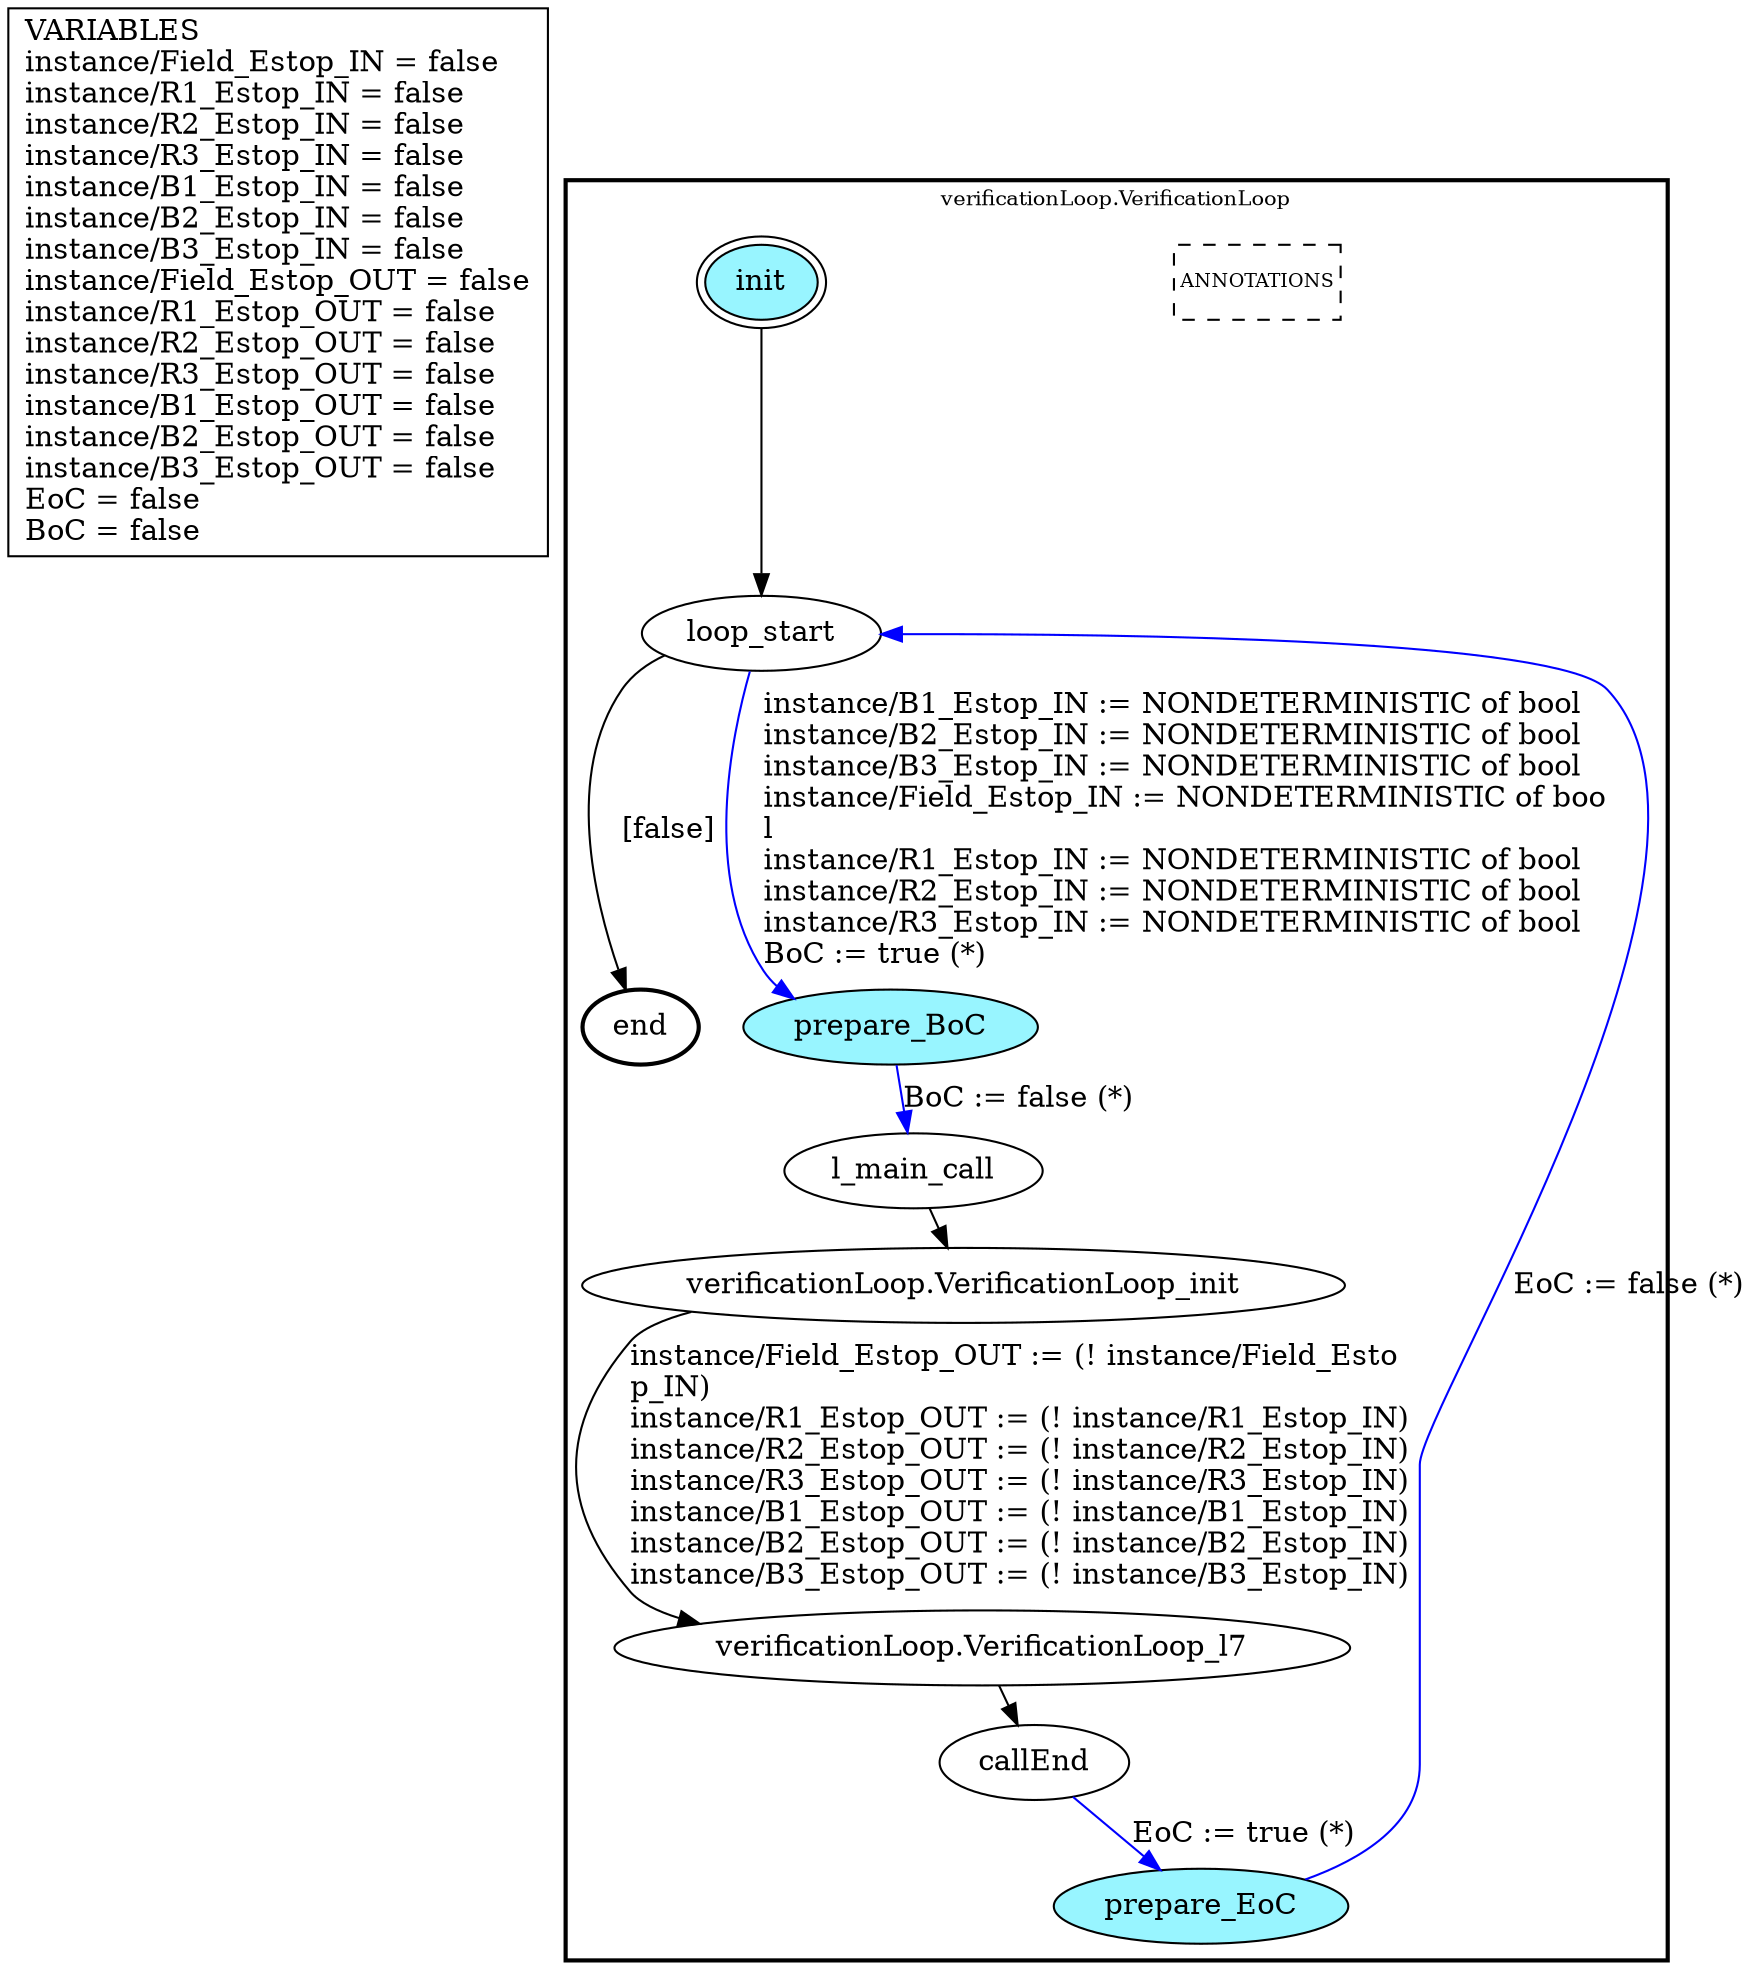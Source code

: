 digraph G {
	vars_declaration_pseudonode_network [
		label="VARIABLES\linstance/Field_Estop_IN = false\linstance/R1_Estop_IN = false\linstance/R2_Estop_IN = false\linstance/R3_Estop_IN = false\linstance/B1_Estop_IN = false\linstance/B2_Estop_IN = false\linstance/B3_Estop_IN = false\linstance/Field_Estop_OUT = false\linstance/R1_Estop_OUT = false\linstance/R2_Estop_OUT = false\linstance/R3_Estop_OUT = false\linstance/B1_Estop_OUT = false\linstance/B2_Estop_OUT = false\linstance/B3_Estop_OUT = false\lEoC = false\lBoC = false\l",
		fillcolor="lightgray", shape="rectangle"];
	subgraph clusterverificationLoop_VerificationLoop {
		node [style="filled"];
		style=bold;
		color="black";
		fontsize=10;
		ranksep=0.4;
		
		label="verificationLoop.VerificationLoop";
		
		annotations_pseudonode_verificationLoop_VerificationLoop [
			label="ANNOTATIONS",
			fontsize=9, margin="0.04,0.04", fillcolor="white", shape="rectangle", style="dashed"];
		
		init_verificationLoop_VerificationLoop [label="init", color="black", fillcolor="cadetblue1", peripheries=2, shape="ellipse"];
		end_verificationLoop_VerificationLoop [label="end", color="black", fillcolor="cadetblue1", style=bold, shape="ellipse"];
		loop_start_verificationLoop_VerificationLoop [label="loop_start", color="black", fillcolor="white", shape="ellipse"];
		prepare_BoC_verificationLoop_VerificationLoop [label="prepare_BoC", color="black", fillcolor="cadetblue1", shape="ellipse"];
		l_main_call_verificationLoop_VerificationLoop [label="l_main_call", color="black", fillcolor="white", shape="ellipse"];
		callEnd_verificationLoop_VerificationLoop [label="callEnd", color="black", fillcolor="white", shape="ellipse"];
		prepare_EoC_verificationLoop_VerificationLoop [label="prepare_EoC", color="black", fillcolor="cadetblue1", shape="ellipse"];
		verificationLoop_VerificationLoop_init_verificationLoop_VerificationLoop [label="verificationLoop.VerificationLoop_init", color="black", fillcolor="white", shape="ellipse"];
		verificationLoop_VerificationLoop_l7_verificationLoop_VerificationLoop [label="verificationLoop.VerificationLoop_l7", color="black", fillcolor="white", shape="ellipse"];
		init_verificationLoop_VerificationLoop -> loop_start_verificationLoop_VerificationLoop [color="black", label=""];
		loop_start_verificationLoop_VerificationLoop -> prepare_BoC_verificationLoop_VerificationLoop [color="blue", label="instance/B1_Estop_IN := NONDETERMINISTIC of bool\linstance/B2_Estop_IN := NONDETERMINISTIC of bool\linstance/B3_Estop_IN := NONDETERMINISTIC of bool\linstance/Field_Estop_IN := NONDETERMINISTIC of boo\ll\linstance/R1_Estop_IN := NONDETERMINISTIC of bool\linstance/R2_Estop_IN := NONDETERMINISTIC of bool\linstance/R3_Estop_IN := NONDETERMINISTIC of bool\lBoC := true (*)\l"];
		prepare_BoC_verificationLoop_VerificationLoop -> l_main_call_verificationLoop_VerificationLoop [color="blue", label="BoC := false (*)"];
		callEnd_verificationLoop_VerificationLoop -> prepare_EoC_verificationLoop_VerificationLoop [color="blue", label="EoC := true (*)"];
		prepare_EoC_verificationLoop_VerificationLoop -> loop_start_verificationLoop_VerificationLoop [color="blue", label="EoC := false (*)"];
		loop_start_verificationLoop_VerificationLoop -> end_verificationLoop_VerificationLoop [color="black", label="[false]"];
		verificationLoop_VerificationLoop_init_verificationLoop_VerificationLoop -> verificationLoop_VerificationLoop_l7_verificationLoop_VerificationLoop [color="black", label="instance/Field_Estop_OUT := (! instance/Field_Esto\lp_IN)\linstance/R1_Estop_OUT := (! instance/R1_Estop_IN)\linstance/R2_Estop_OUT := (! instance/R2_Estop_IN)\linstance/R3_Estop_OUT := (! instance/R3_Estop_IN)\linstance/B1_Estop_OUT := (! instance/B1_Estop_IN)\linstance/B2_Estop_OUT := (! instance/B2_Estop_IN)\linstance/B3_Estop_OUT := (! instance/B3_Estop_IN)\l"];
		l_main_call_verificationLoop_VerificationLoop -> verificationLoop_VerificationLoop_init_verificationLoop_VerificationLoop [color="black", label=""];
		verificationLoop_VerificationLoop_l7_verificationLoop_VerificationLoop -> callEnd_verificationLoop_VerificationLoop [color="black", label=""];
	}
}

